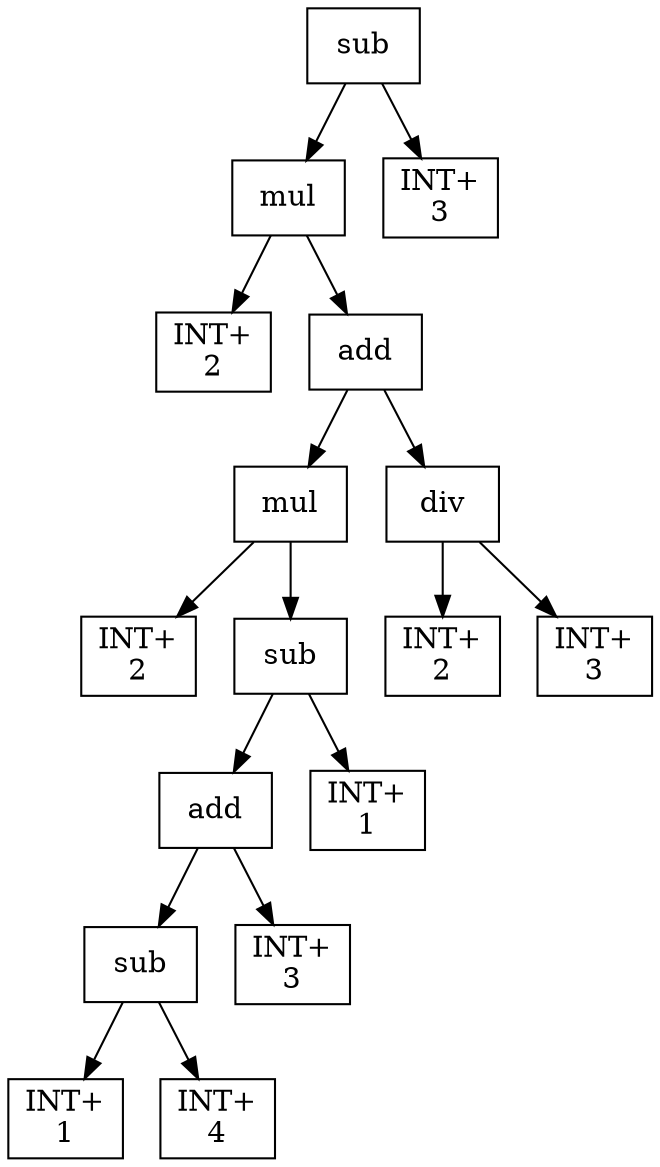 digraph expr {
  node [shape=box];
  n1 [label="sub"];
  n2 [label="mul"];
  n3 [label="INT+\n2"];
  n4 [label="add"];
  n5 [label="mul"];
  n6 [label="INT+\n2"];
  n7 [label="sub"];
  n8 [label="add"];
  n9 [label="sub"];
  n10 [label="INT+\n1"];
  n11 [label="INT+\n4"];
  n9 -> n10;
  n9 -> n11;
  n12 [label="INT+\n3"];
  n8 -> n9;
  n8 -> n12;
  n13 [label="INT+\n1"];
  n7 -> n8;
  n7 -> n13;
  n5 -> n6;
  n5 -> n7;
  n14 [label="div"];
  n15 [label="INT+\n2"];
  n16 [label="INT+\n3"];
  n14 -> n15;
  n14 -> n16;
  n4 -> n5;
  n4 -> n14;
  n2 -> n3;
  n2 -> n4;
  n17 [label="INT+\n3"];
  n1 -> n2;
  n1 -> n17;
}
